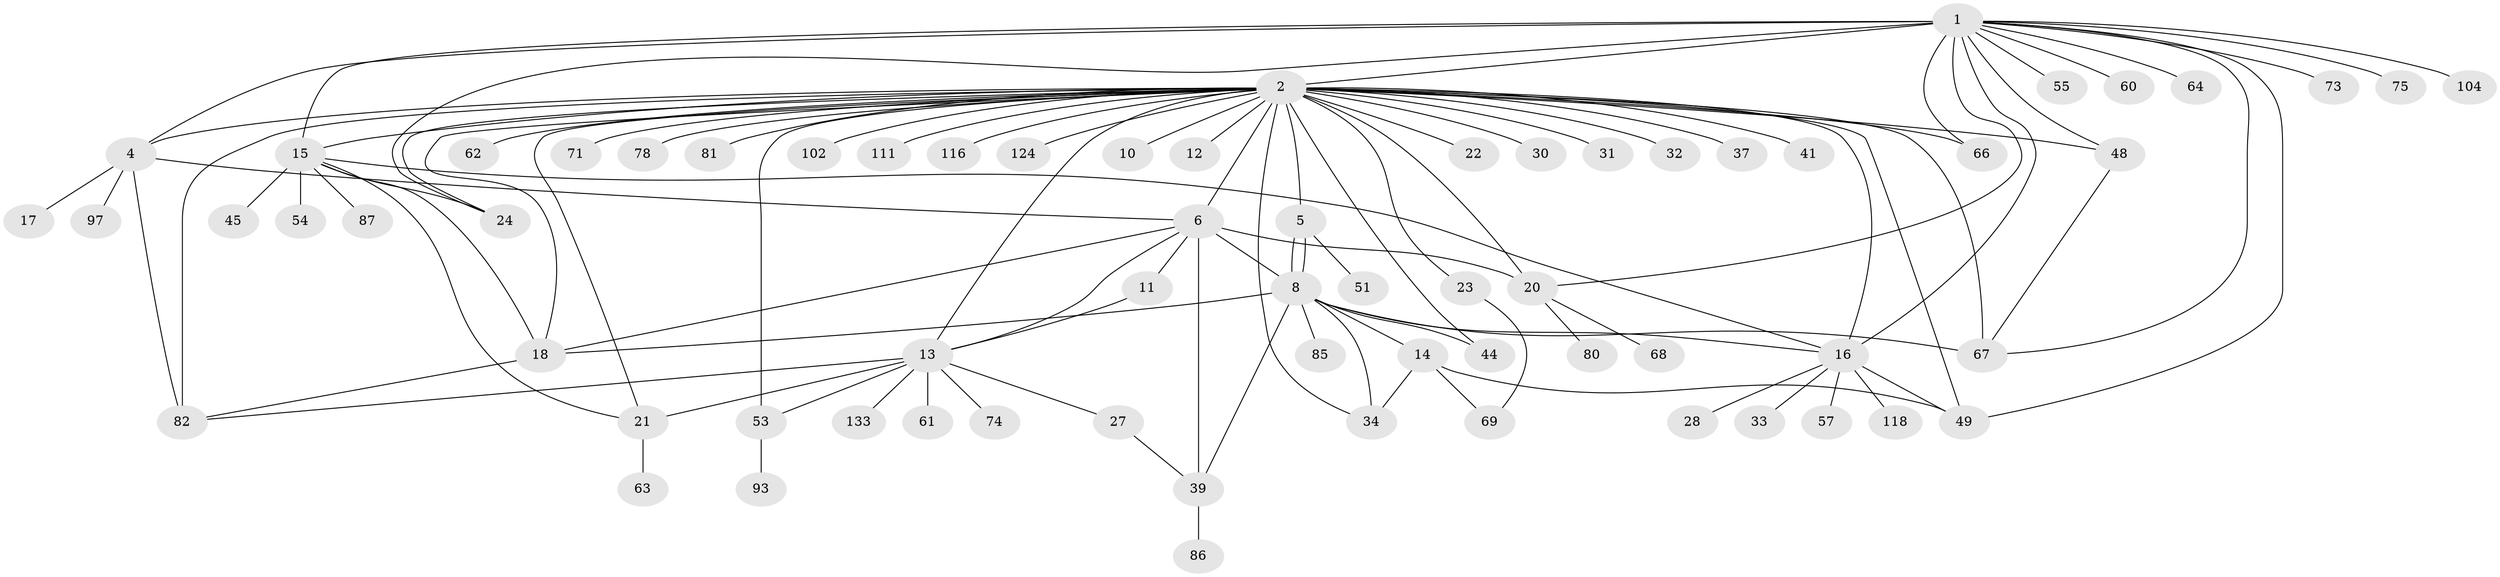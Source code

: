 // original degree distribution, {13: 0.0072992700729927005, 27: 0.0072992700729927005, 21: 0.0072992700729927005, 7: 0.014598540145985401, 4: 0.072992700729927, 5: 0.06569343065693431, 17: 0.0072992700729927005, 11: 0.014598540145985401, 6: 0.021897810218978103, 1: 0.44525547445255476, 2: 0.22627737226277372, 3: 0.0948905109489051, 9: 0.0072992700729927005, 8: 0.0072992700729927005}
// Generated by graph-tools (version 1.1) at 2025/14/03/09/25 04:14:21]
// undirected, 68 vertices, 104 edges
graph export_dot {
graph [start="1"]
  node [color=gray90,style=filled];
  1 [super="+40"];
  2 [super="+7+58+43+35+3+47+98+109"];
  4;
  5;
  6 [super="+106+9"];
  8;
  10;
  11;
  12;
  13 [super="+26+83"];
  14 [super="+38"];
  15 [super="+42"];
  16 [super="+25"];
  17;
  18 [super="+59"];
  20 [super="+88+50"];
  21 [super="+112+101+123+79"];
  22;
  23;
  24;
  27;
  28;
  30 [super="+99"];
  31 [super="+126"];
  32;
  33;
  34 [super="+105"];
  37;
  39 [super="+52"];
  41;
  44 [super="+136"];
  45;
  48 [super="+56"];
  49 [super="+84+132+95"];
  51;
  53 [super="+72"];
  54;
  55;
  57;
  60;
  61;
  62;
  63;
  64;
  66 [super="+70"];
  67 [super="+119+121"];
  68;
  69 [super="+100"];
  71;
  73;
  74;
  75;
  78;
  80;
  81;
  82 [super="+125"];
  85;
  86;
  87;
  93;
  97;
  102;
  104;
  111;
  116;
  118;
  124;
  133;
  1 -- 2 [weight=5];
  1 -- 4;
  1 -- 15;
  1 -- 16;
  1 -- 24;
  1 -- 55;
  1 -- 60;
  1 -- 64;
  1 -- 66;
  1 -- 73;
  1 -- 104;
  1 -- 49;
  1 -- 48;
  1 -- 20;
  1 -- 67;
  1 -- 75;
  2 -- 4 [weight=2];
  2 -- 5;
  2 -- 10;
  2 -- 16 [weight=2];
  2 -- 21;
  2 -- 32;
  2 -- 41;
  2 -- 67 [weight=2];
  2 -- 71;
  2 -- 81;
  2 -- 102;
  2 -- 111;
  2 -- 82 [weight=4];
  2 -- 12;
  2 -- 22;
  2 -- 24;
  2 -- 30;
  2 -- 31;
  2 -- 48 [weight=3];
  2 -- 116;
  2 -- 124;
  2 -- 18;
  2 -- 78;
  2 -- 62;
  2 -- 34;
  2 -- 66 [weight=2];
  2 -- 37;
  2 -- 6;
  2 -- 44;
  2 -- 13;
  2 -- 15 [weight=2];
  2 -- 49;
  2 -- 20;
  2 -- 53 [weight=2];
  2 -- 23;
  4 -- 6;
  4 -- 17;
  4 -- 97;
  4 -- 82;
  5 -- 8;
  5 -- 8;
  5 -- 51;
  6 -- 20 [weight=3];
  6 -- 18;
  6 -- 39;
  6 -- 8;
  6 -- 11;
  6 -- 13;
  8 -- 14;
  8 -- 18;
  8 -- 34;
  8 -- 39;
  8 -- 44;
  8 -- 67;
  8 -- 85;
  8 -- 16;
  11 -- 13;
  13 -- 82;
  13 -- 21 [weight=2];
  13 -- 61;
  13 -- 133;
  13 -- 53;
  13 -- 74;
  13 -- 27;
  14 -- 69;
  14 -- 34;
  14 -- 49;
  15 -- 45;
  15 -- 16;
  15 -- 21;
  15 -- 54;
  15 -- 87;
  15 -- 24;
  15 -- 18;
  16 -- 28;
  16 -- 33;
  16 -- 49;
  16 -- 57;
  16 -- 118;
  18 -- 82;
  20 -- 68;
  20 -- 80;
  21 -- 63;
  23 -- 69;
  27 -- 39;
  39 -- 86;
  48 -- 67;
  53 -- 93;
}
